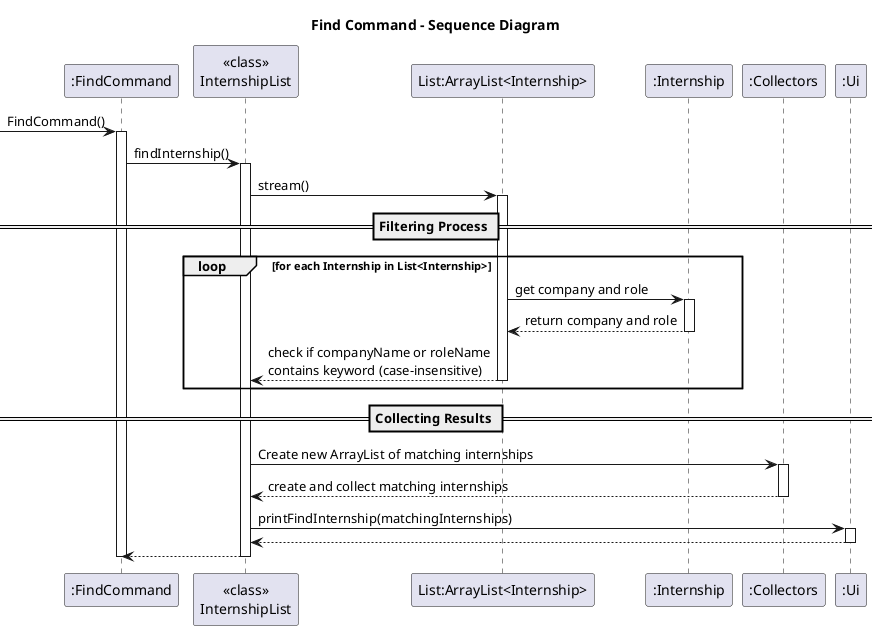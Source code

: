 @startuml
title Find Command - Sequence Diagram

participant ":FindCommand" as FC
participant "<<class>>\nInternshipList" as IL
participant "List:ArrayList<Internship>" as LI
participant ":Internship" as IN
participant ":Collectors" as CO
participant ":Ui" as Ui

-> FC: FindCommand()
activate FC
FC -> IL: findInternship()
activate IL
IL -> LI: stream()
activate LI

== Filtering Process ==
loop for each Internship in List<Internship>
    LI -> IN: get company and role
    activate IN
    IN --> LI: return company and role
    deactivate IN
    LI --> IL: check if companyName or roleName\ncontains keyword (case-insensitive)
    deactivate LI
end

== Collecting Results ==
IL -> CO: Create new ArrayList of matching internships
activate CO
CO --> IL: create and collect matching internships
deactivate CO

IL -> Ui: printFindInternship(matchingInternships)
activate Ui
Ui --> IL
deactivate Ui

IL --> FC
deactivate IL
deactivate FC

@enduml